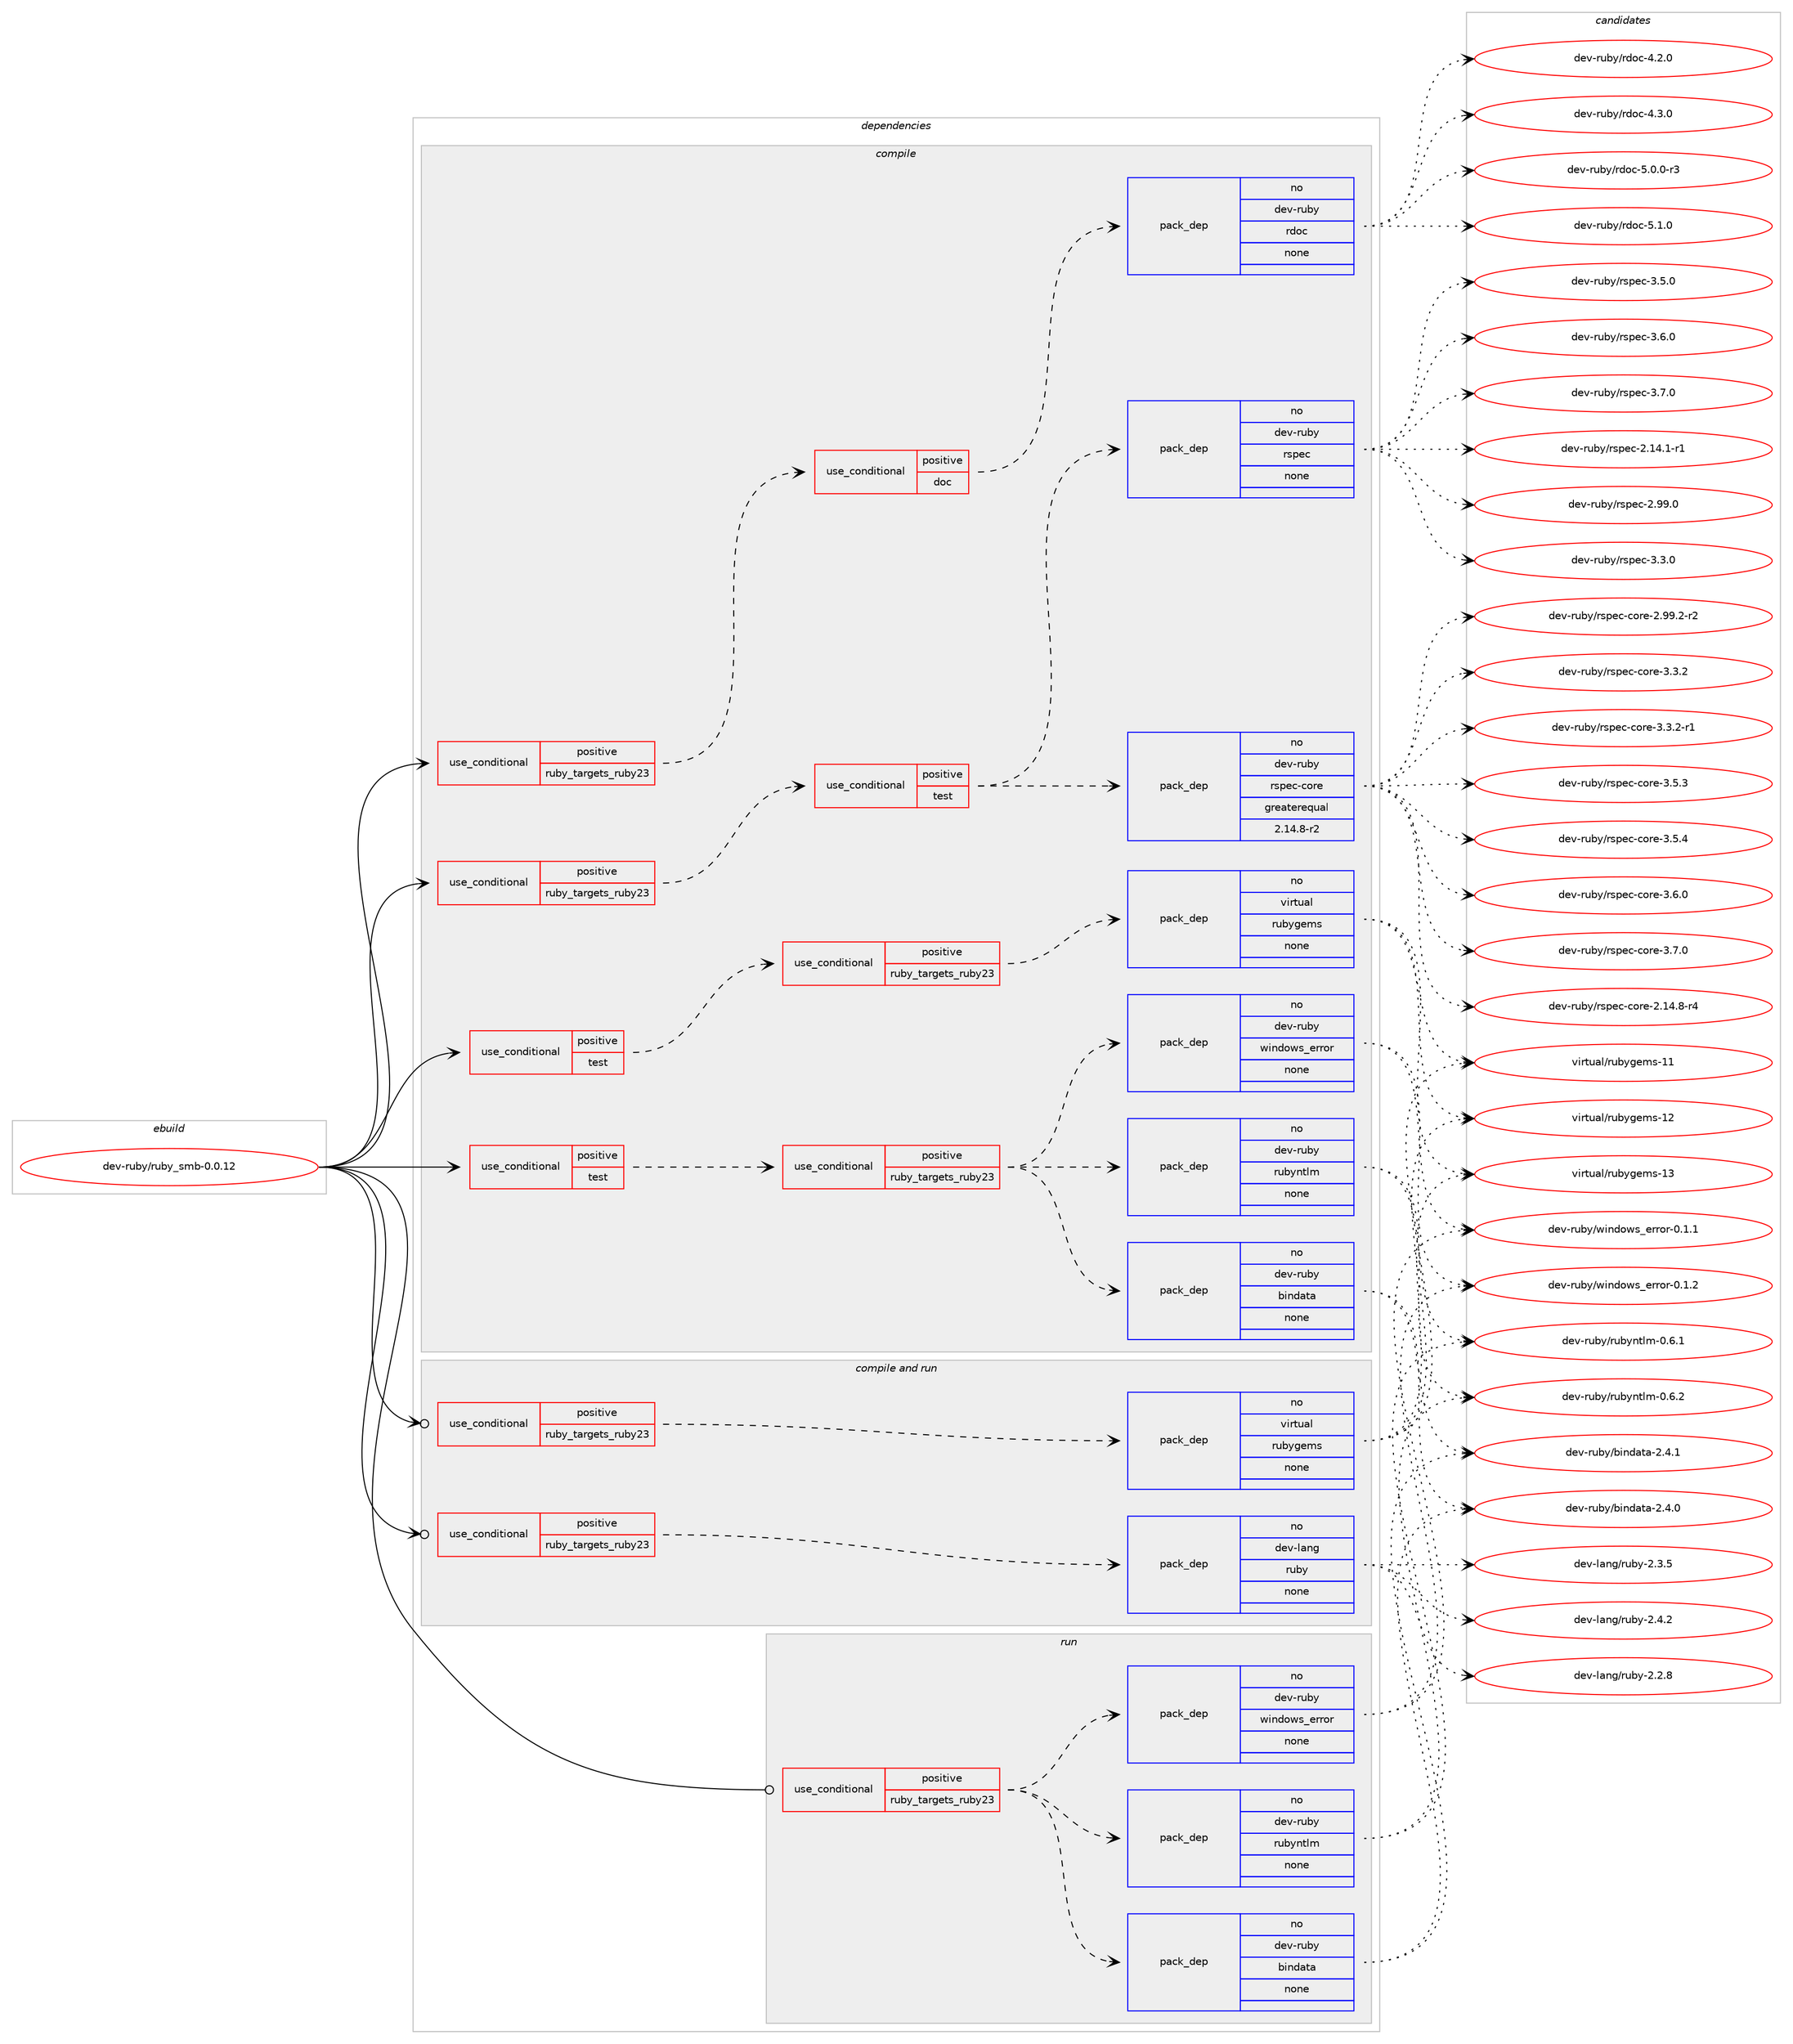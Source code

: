 digraph prolog {

# *************
# Graph options
# *************

newrank=true;
concentrate=true;
compound=true;
graph [rankdir=LR,fontname=Helvetica,fontsize=10,ranksep=1.5];#, ranksep=2.5, nodesep=0.2];
edge  [arrowhead=vee];
node  [fontname=Helvetica,fontsize=10];

# **********
# The ebuild
# **********

subgraph cluster_leftcol {
color=gray;
rank=same;
label=<<i>ebuild</i>>;
id [label="dev-ruby/ruby_smb-0.0.12", color=red, width=4, href="../dev-ruby/ruby_smb-0.0.12.svg"];
}

# ****************
# The dependencies
# ****************

subgraph cluster_midcol {
color=gray;
label=<<i>dependencies</i>>;
subgraph cluster_compile {
fillcolor="#eeeeee";
style=filled;
label=<<i>compile</i>>;
subgraph cond72237 {
dependency269225 [label=<<TABLE BORDER="0" CELLBORDER="1" CELLSPACING="0" CELLPADDING="4"><TR><TD ROWSPAN="3" CELLPADDING="10">use_conditional</TD></TR><TR><TD>positive</TD></TR><TR><TD>ruby_targets_ruby23</TD></TR></TABLE>>, shape=none, color=red];
subgraph cond72238 {
dependency269226 [label=<<TABLE BORDER="0" CELLBORDER="1" CELLSPACING="0" CELLPADDING="4"><TR><TD ROWSPAN="3" CELLPADDING="10">use_conditional</TD></TR><TR><TD>positive</TD></TR><TR><TD>doc</TD></TR></TABLE>>, shape=none, color=red];
subgraph pack192874 {
dependency269227 [label=<<TABLE BORDER="0" CELLBORDER="1" CELLSPACING="0" CELLPADDING="4" WIDTH="220"><TR><TD ROWSPAN="6" CELLPADDING="30">pack_dep</TD></TR><TR><TD WIDTH="110">no</TD></TR><TR><TD>dev-ruby</TD></TR><TR><TD>rdoc</TD></TR><TR><TD>none</TD></TR><TR><TD></TD></TR></TABLE>>, shape=none, color=blue];
}
dependency269226:e -> dependency269227:w [weight=20,style="dashed",arrowhead="vee"];
}
dependency269225:e -> dependency269226:w [weight=20,style="dashed",arrowhead="vee"];
}
id:e -> dependency269225:w [weight=20,style="solid",arrowhead="vee"];
subgraph cond72239 {
dependency269228 [label=<<TABLE BORDER="0" CELLBORDER="1" CELLSPACING="0" CELLPADDING="4"><TR><TD ROWSPAN="3" CELLPADDING="10">use_conditional</TD></TR><TR><TD>positive</TD></TR><TR><TD>ruby_targets_ruby23</TD></TR></TABLE>>, shape=none, color=red];
subgraph cond72240 {
dependency269229 [label=<<TABLE BORDER="0" CELLBORDER="1" CELLSPACING="0" CELLPADDING="4"><TR><TD ROWSPAN="3" CELLPADDING="10">use_conditional</TD></TR><TR><TD>positive</TD></TR><TR><TD>test</TD></TR></TABLE>>, shape=none, color=red];
subgraph pack192875 {
dependency269230 [label=<<TABLE BORDER="0" CELLBORDER="1" CELLSPACING="0" CELLPADDING="4" WIDTH="220"><TR><TD ROWSPAN="6" CELLPADDING="30">pack_dep</TD></TR><TR><TD WIDTH="110">no</TD></TR><TR><TD>dev-ruby</TD></TR><TR><TD>rspec</TD></TR><TR><TD>none</TD></TR><TR><TD></TD></TR></TABLE>>, shape=none, color=blue];
}
dependency269229:e -> dependency269230:w [weight=20,style="dashed",arrowhead="vee"];
subgraph pack192876 {
dependency269231 [label=<<TABLE BORDER="0" CELLBORDER="1" CELLSPACING="0" CELLPADDING="4" WIDTH="220"><TR><TD ROWSPAN="6" CELLPADDING="30">pack_dep</TD></TR><TR><TD WIDTH="110">no</TD></TR><TR><TD>dev-ruby</TD></TR><TR><TD>rspec-core</TD></TR><TR><TD>greaterequal</TD></TR><TR><TD>2.14.8-r2</TD></TR></TABLE>>, shape=none, color=blue];
}
dependency269229:e -> dependency269231:w [weight=20,style="dashed",arrowhead="vee"];
}
dependency269228:e -> dependency269229:w [weight=20,style="dashed",arrowhead="vee"];
}
id:e -> dependency269228:w [weight=20,style="solid",arrowhead="vee"];
subgraph cond72241 {
dependency269232 [label=<<TABLE BORDER="0" CELLBORDER="1" CELLSPACING="0" CELLPADDING="4"><TR><TD ROWSPAN="3" CELLPADDING="10">use_conditional</TD></TR><TR><TD>positive</TD></TR><TR><TD>test</TD></TR></TABLE>>, shape=none, color=red];
subgraph cond72242 {
dependency269233 [label=<<TABLE BORDER="0" CELLBORDER="1" CELLSPACING="0" CELLPADDING="4"><TR><TD ROWSPAN="3" CELLPADDING="10">use_conditional</TD></TR><TR><TD>positive</TD></TR><TR><TD>ruby_targets_ruby23</TD></TR></TABLE>>, shape=none, color=red];
subgraph pack192877 {
dependency269234 [label=<<TABLE BORDER="0" CELLBORDER="1" CELLSPACING="0" CELLPADDING="4" WIDTH="220"><TR><TD ROWSPAN="6" CELLPADDING="30">pack_dep</TD></TR><TR><TD WIDTH="110">no</TD></TR><TR><TD>dev-ruby</TD></TR><TR><TD>bindata</TD></TR><TR><TD>none</TD></TR><TR><TD></TD></TR></TABLE>>, shape=none, color=blue];
}
dependency269233:e -> dependency269234:w [weight=20,style="dashed",arrowhead="vee"];
subgraph pack192878 {
dependency269235 [label=<<TABLE BORDER="0" CELLBORDER="1" CELLSPACING="0" CELLPADDING="4" WIDTH="220"><TR><TD ROWSPAN="6" CELLPADDING="30">pack_dep</TD></TR><TR><TD WIDTH="110">no</TD></TR><TR><TD>dev-ruby</TD></TR><TR><TD>rubyntlm</TD></TR><TR><TD>none</TD></TR><TR><TD></TD></TR></TABLE>>, shape=none, color=blue];
}
dependency269233:e -> dependency269235:w [weight=20,style="dashed",arrowhead="vee"];
subgraph pack192879 {
dependency269236 [label=<<TABLE BORDER="0" CELLBORDER="1" CELLSPACING="0" CELLPADDING="4" WIDTH="220"><TR><TD ROWSPAN="6" CELLPADDING="30">pack_dep</TD></TR><TR><TD WIDTH="110">no</TD></TR><TR><TD>dev-ruby</TD></TR><TR><TD>windows_error</TD></TR><TR><TD>none</TD></TR><TR><TD></TD></TR></TABLE>>, shape=none, color=blue];
}
dependency269233:e -> dependency269236:w [weight=20,style="dashed",arrowhead="vee"];
}
dependency269232:e -> dependency269233:w [weight=20,style="dashed",arrowhead="vee"];
}
id:e -> dependency269232:w [weight=20,style="solid",arrowhead="vee"];
subgraph cond72243 {
dependency269237 [label=<<TABLE BORDER="0" CELLBORDER="1" CELLSPACING="0" CELLPADDING="4"><TR><TD ROWSPAN="3" CELLPADDING="10">use_conditional</TD></TR><TR><TD>positive</TD></TR><TR><TD>test</TD></TR></TABLE>>, shape=none, color=red];
subgraph cond72244 {
dependency269238 [label=<<TABLE BORDER="0" CELLBORDER="1" CELLSPACING="0" CELLPADDING="4"><TR><TD ROWSPAN="3" CELLPADDING="10">use_conditional</TD></TR><TR><TD>positive</TD></TR><TR><TD>ruby_targets_ruby23</TD></TR></TABLE>>, shape=none, color=red];
subgraph pack192880 {
dependency269239 [label=<<TABLE BORDER="0" CELLBORDER="1" CELLSPACING="0" CELLPADDING="4" WIDTH="220"><TR><TD ROWSPAN="6" CELLPADDING="30">pack_dep</TD></TR><TR><TD WIDTH="110">no</TD></TR><TR><TD>virtual</TD></TR><TR><TD>rubygems</TD></TR><TR><TD>none</TD></TR><TR><TD></TD></TR></TABLE>>, shape=none, color=blue];
}
dependency269238:e -> dependency269239:w [weight=20,style="dashed",arrowhead="vee"];
}
dependency269237:e -> dependency269238:w [weight=20,style="dashed",arrowhead="vee"];
}
id:e -> dependency269237:w [weight=20,style="solid",arrowhead="vee"];
}
subgraph cluster_compileandrun {
fillcolor="#eeeeee";
style=filled;
label=<<i>compile and run</i>>;
subgraph cond72245 {
dependency269240 [label=<<TABLE BORDER="0" CELLBORDER="1" CELLSPACING="0" CELLPADDING="4"><TR><TD ROWSPAN="3" CELLPADDING="10">use_conditional</TD></TR><TR><TD>positive</TD></TR><TR><TD>ruby_targets_ruby23</TD></TR></TABLE>>, shape=none, color=red];
subgraph pack192881 {
dependency269241 [label=<<TABLE BORDER="0" CELLBORDER="1" CELLSPACING="0" CELLPADDING="4" WIDTH="220"><TR><TD ROWSPAN="6" CELLPADDING="30">pack_dep</TD></TR><TR><TD WIDTH="110">no</TD></TR><TR><TD>dev-lang</TD></TR><TR><TD>ruby</TD></TR><TR><TD>none</TD></TR><TR><TD></TD></TR></TABLE>>, shape=none, color=blue];
}
dependency269240:e -> dependency269241:w [weight=20,style="dashed",arrowhead="vee"];
}
id:e -> dependency269240:w [weight=20,style="solid",arrowhead="odotvee"];
subgraph cond72246 {
dependency269242 [label=<<TABLE BORDER="0" CELLBORDER="1" CELLSPACING="0" CELLPADDING="4"><TR><TD ROWSPAN="3" CELLPADDING="10">use_conditional</TD></TR><TR><TD>positive</TD></TR><TR><TD>ruby_targets_ruby23</TD></TR></TABLE>>, shape=none, color=red];
subgraph pack192882 {
dependency269243 [label=<<TABLE BORDER="0" CELLBORDER="1" CELLSPACING="0" CELLPADDING="4" WIDTH="220"><TR><TD ROWSPAN="6" CELLPADDING="30">pack_dep</TD></TR><TR><TD WIDTH="110">no</TD></TR><TR><TD>virtual</TD></TR><TR><TD>rubygems</TD></TR><TR><TD>none</TD></TR><TR><TD></TD></TR></TABLE>>, shape=none, color=blue];
}
dependency269242:e -> dependency269243:w [weight=20,style="dashed",arrowhead="vee"];
}
id:e -> dependency269242:w [weight=20,style="solid",arrowhead="odotvee"];
}
subgraph cluster_run {
fillcolor="#eeeeee";
style=filled;
label=<<i>run</i>>;
subgraph cond72247 {
dependency269244 [label=<<TABLE BORDER="0" CELLBORDER="1" CELLSPACING="0" CELLPADDING="4"><TR><TD ROWSPAN="3" CELLPADDING="10">use_conditional</TD></TR><TR><TD>positive</TD></TR><TR><TD>ruby_targets_ruby23</TD></TR></TABLE>>, shape=none, color=red];
subgraph pack192883 {
dependency269245 [label=<<TABLE BORDER="0" CELLBORDER="1" CELLSPACING="0" CELLPADDING="4" WIDTH="220"><TR><TD ROWSPAN="6" CELLPADDING="30">pack_dep</TD></TR><TR><TD WIDTH="110">no</TD></TR><TR><TD>dev-ruby</TD></TR><TR><TD>bindata</TD></TR><TR><TD>none</TD></TR><TR><TD></TD></TR></TABLE>>, shape=none, color=blue];
}
dependency269244:e -> dependency269245:w [weight=20,style="dashed",arrowhead="vee"];
subgraph pack192884 {
dependency269246 [label=<<TABLE BORDER="0" CELLBORDER="1" CELLSPACING="0" CELLPADDING="4" WIDTH="220"><TR><TD ROWSPAN="6" CELLPADDING="30">pack_dep</TD></TR><TR><TD WIDTH="110">no</TD></TR><TR><TD>dev-ruby</TD></TR><TR><TD>rubyntlm</TD></TR><TR><TD>none</TD></TR><TR><TD></TD></TR></TABLE>>, shape=none, color=blue];
}
dependency269244:e -> dependency269246:w [weight=20,style="dashed",arrowhead="vee"];
subgraph pack192885 {
dependency269247 [label=<<TABLE BORDER="0" CELLBORDER="1" CELLSPACING="0" CELLPADDING="4" WIDTH="220"><TR><TD ROWSPAN="6" CELLPADDING="30">pack_dep</TD></TR><TR><TD WIDTH="110">no</TD></TR><TR><TD>dev-ruby</TD></TR><TR><TD>windows_error</TD></TR><TR><TD>none</TD></TR><TR><TD></TD></TR></TABLE>>, shape=none, color=blue];
}
dependency269244:e -> dependency269247:w [weight=20,style="dashed",arrowhead="vee"];
}
id:e -> dependency269244:w [weight=20,style="solid",arrowhead="odot"];
}
}

# **************
# The candidates
# **************

subgraph cluster_choices {
rank=same;
color=gray;
label=<<i>candidates</i>>;

subgraph choice192874 {
color=black;
nodesep=1;
choice10010111845114117981214711410011199455246504648 [label="dev-ruby/rdoc-4.2.0", color=red, width=4,href="../dev-ruby/rdoc-4.2.0.svg"];
choice10010111845114117981214711410011199455246514648 [label="dev-ruby/rdoc-4.3.0", color=red, width=4,href="../dev-ruby/rdoc-4.3.0.svg"];
choice100101118451141179812147114100111994553464846484511451 [label="dev-ruby/rdoc-5.0.0-r3", color=red, width=4,href="../dev-ruby/rdoc-5.0.0-r3.svg"];
choice10010111845114117981214711410011199455346494648 [label="dev-ruby/rdoc-5.1.0", color=red, width=4,href="../dev-ruby/rdoc-5.1.0.svg"];
dependency269227:e -> choice10010111845114117981214711410011199455246504648:w [style=dotted,weight="100"];
dependency269227:e -> choice10010111845114117981214711410011199455246514648:w [style=dotted,weight="100"];
dependency269227:e -> choice100101118451141179812147114100111994553464846484511451:w [style=dotted,weight="100"];
dependency269227:e -> choice10010111845114117981214711410011199455346494648:w [style=dotted,weight="100"];
}
subgraph choice192875 {
color=black;
nodesep=1;
choice10010111845114117981214711411511210199455046495246494511449 [label="dev-ruby/rspec-2.14.1-r1", color=red, width=4,href="../dev-ruby/rspec-2.14.1-r1.svg"];
choice1001011184511411798121471141151121019945504657574648 [label="dev-ruby/rspec-2.99.0", color=red, width=4,href="../dev-ruby/rspec-2.99.0.svg"];
choice10010111845114117981214711411511210199455146514648 [label="dev-ruby/rspec-3.3.0", color=red, width=4,href="../dev-ruby/rspec-3.3.0.svg"];
choice10010111845114117981214711411511210199455146534648 [label="dev-ruby/rspec-3.5.0", color=red, width=4,href="../dev-ruby/rspec-3.5.0.svg"];
choice10010111845114117981214711411511210199455146544648 [label="dev-ruby/rspec-3.6.0", color=red, width=4,href="../dev-ruby/rspec-3.6.0.svg"];
choice10010111845114117981214711411511210199455146554648 [label="dev-ruby/rspec-3.7.0", color=red, width=4,href="../dev-ruby/rspec-3.7.0.svg"];
dependency269230:e -> choice10010111845114117981214711411511210199455046495246494511449:w [style=dotted,weight="100"];
dependency269230:e -> choice1001011184511411798121471141151121019945504657574648:w [style=dotted,weight="100"];
dependency269230:e -> choice10010111845114117981214711411511210199455146514648:w [style=dotted,weight="100"];
dependency269230:e -> choice10010111845114117981214711411511210199455146534648:w [style=dotted,weight="100"];
dependency269230:e -> choice10010111845114117981214711411511210199455146544648:w [style=dotted,weight="100"];
dependency269230:e -> choice10010111845114117981214711411511210199455146554648:w [style=dotted,weight="100"];
}
subgraph choice192876 {
color=black;
nodesep=1;
choice100101118451141179812147114115112101994599111114101455046495246564511452 [label="dev-ruby/rspec-core-2.14.8-r4", color=red, width=4,href="../dev-ruby/rspec-core-2.14.8-r4.svg"];
choice100101118451141179812147114115112101994599111114101455046575746504511450 [label="dev-ruby/rspec-core-2.99.2-r2", color=red, width=4,href="../dev-ruby/rspec-core-2.99.2-r2.svg"];
choice100101118451141179812147114115112101994599111114101455146514650 [label="dev-ruby/rspec-core-3.3.2", color=red, width=4,href="../dev-ruby/rspec-core-3.3.2.svg"];
choice1001011184511411798121471141151121019945991111141014551465146504511449 [label="dev-ruby/rspec-core-3.3.2-r1", color=red, width=4,href="../dev-ruby/rspec-core-3.3.2-r1.svg"];
choice100101118451141179812147114115112101994599111114101455146534651 [label="dev-ruby/rspec-core-3.5.3", color=red, width=4,href="../dev-ruby/rspec-core-3.5.3.svg"];
choice100101118451141179812147114115112101994599111114101455146534652 [label="dev-ruby/rspec-core-3.5.4", color=red, width=4,href="../dev-ruby/rspec-core-3.5.4.svg"];
choice100101118451141179812147114115112101994599111114101455146544648 [label="dev-ruby/rspec-core-3.6.0", color=red, width=4,href="../dev-ruby/rspec-core-3.6.0.svg"];
choice100101118451141179812147114115112101994599111114101455146554648 [label="dev-ruby/rspec-core-3.7.0", color=red, width=4,href="../dev-ruby/rspec-core-3.7.0.svg"];
dependency269231:e -> choice100101118451141179812147114115112101994599111114101455046495246564511452:w [style=dotted,weight="100"];
dependency269231:e -> choice100101118451141179812147114115112101994599111114101455046575746504511450:w [style=dotted,weight="100"];
dependency269231:e -> choice100101118451141179812147114115112101994599111114101455146514650:w [style=dotted,weight="100"];
dependency269231:e -> choice1001011184511411798121471141151121019945991111141014551465146504511449:w [style=dotted,weight="100"];
dependency269231:e -> choice100101118451141179812147114115112101994599111114101455146534651:w [style=dotted,weight="100"];
dependency269231:e -> choice100101118451141179812147114115112101994599111114101455146534652:w [style=dotted,weight="100"];
dependency269231:e -> choice100101118451141179812147114115112101994599111114101455146544648:w [style=dotted,weight="100"];
dependency269231:e -> choice100101118451141179812147114115112101994599111114101455146554648:w [style=dotted,weight="100"];
}
subgraph choice192877 {
color=black;
nodesep=1;
choice100101118451141179812147981051101009711697455046524648 [label="dev-ruby/bindata-2.4.0", color=red, width=4,href="../dev-ruby/bindata-2.4.0.svg"];
choice100101118451141179812147981051101009711697455046524649 [label="dev-ruby/bindata-2.4.1", color=red, width=4,href="../dev-ruby/bindata-2.4.1.svg"];
dependency269234:e -> choice100101118451141179812147981051101009711697455046524648:w [style=dotted,weight="100"];
dependency269234:e -> choice100101118451141179812147981051101009711697455046524649:w [style=dotted,weight="100"];
}
subgraph choice192878 {
color=black;
nodesep=1;
choice10010111845114117981214711411798121110116108109454846544649 [label="dev-ruby/rubyntlm-0.6.1", color=red, width=4,href="../dev-ruby/rubyntlm-0.6.1.svg"];
choice10010111845114117981214711411798121110116108109454846544650 [label="dev-ruby/rubyntlm-0.6.2", color=red, width=4,href="../dev-ruby/rubyntlm-0.6.2.svg"];
dependency269235:e -> choice10010111845114117981214711411798121110116108109454846544649:w [style=dotted,weight="100"];
dependency269235:e -> choice10010111845114117981214711411798121110116108109454846544650:w [style=dotted,weight="100"];
}
subgraph choice192879 {
color=black;
nodesep=1;
choice10010111845114117981214711910511010011111911595101114114111114454846494649 [label="dev-ruby/windows_error-0.1.1", color=red, width=4,href="../dev-ruby/windows_error-0.1.1.svg"];
choice10010111845114117981214711910511010011111911595101114114111114454846494650 [label="dev-ruby/windows_error-0.1.2", color=red, width=4,href="../dev-ruby/windows_error-0.1.2.svg"];
dependency269236:e -> choice10010111845114117981214711910511010011111911595101114114111114454846494649:w [style=dotted,weight="100"];
dependency269236:e -> choice10010111845114117981214711910511010011111911595101114114111114454846494650:w [style=dotted,weight="100"];
}
subgraph choice192880 {
color=black;
nodesep=1;
choice118105114116117971084711411798121103101109115454949 [label="virtual/rubygems-11", color=red, width=4,href="../virtual/rubygems-11.svg"];
choice118105114116117971084711411798121103101109115454950 [label="virtual/rubygems-12", color=red, width=4,href="../virtual/rubygems-12.svg"];
choice118105114116117971084711411798121103101109115454951 [label="virtual/rubygems-13", color=red, width=4,href="../virtual/rubygems-13.svg"];
dependency269239:e -> choice118105114116117971084711411798121103101109115454949:w [style=dotted,weight="100"];
dependency269239:e -> choice118105114116117971084711411798121103101109115454950:w [style=dotted,weight="100"];
dependency269239:e -> choice118105114116117971084711411798121103101109115454951:w [style=dotted,weight="100"];
}
subgraph choice192881 {
color=black;
nodesep=1;
choice10010111845108971101034711411798121455046504656 [label="dev-lang/ruby-2.2.8", color=red, width=4,href="../dev-lang/ruby-2.2.8.svg"];
choice10010111845108971101034711411798121455046514653 [label="dev-lang/ruby-2.3.5", color=red, width=4,href="../dev-lang/ruby-2.3.5.svg"];
choice10010111845108971101034711411798121455046524650 [label="dev-lang/ruby-2.4.2", color=red, width=4,href="../dev-lang/ruby-2.4.2.svg"];
dependency269241:e -> choice10010111845108971101034711411798121455046504656:w [style=dotted,weight="100"];
dependency269241:e -> choice10010111845108971101034711411798121455046514653:w [style=dotted,weight="100"];
dependency269241:e -> choice10010111845108971101034711411798121455046524650:w [style=dotted,weight="100"];
}
subgraph choice192882 {
color=black;
nodesep=1;
choice118105114116117971084711411798121103101109115454949 [label="virtual/rubygems-11", color=red, width=4,href="../virtual/rubygems-11.svg"];
choice118105114116117971084711411798121103101109115454950 [label="virtual/rubygems-12", color=red, width=4,href="../virtual/rubygems-12.svg"];
choice118105114116117971084711411798121103101109115454951 [label="virtual/rubygems-13", color=red, width=4,href="../virtual/rubygems-13.svg"];
dependency269243:e -> choice118105114116117971084711411798121103101109115454949:w [style=dotted,weight="100"];
dependency269243:e -> choice118105114116117971084711411798121103101109115454950:w [style=dotted,weight="100"];
dependency269243:e -> choice118105114116117971084711411798121103101109115454951:w [style=dotted,weight="100"];
}
subgraph choice192883 {
color=black;
nodesep=1;
choice100101118451141179812147981051101009711697455046524648 [label="dev-ruby/bindata-2.4.0", color=red, width=4,href="../dev-ruby/bindata-2.4.0.svg"];
choice100101118451141179812147981051101009711697455046524649 [label="dev-ruby/bindata-2.4.1", color=red, width=4,href="../dev-ruby/bindata-2.4.1.svg"];
dependency269245:e -> choice100101118451141179812147981051101009711697455046524648:w [style=dotted,weight="100"];
dependency269245:e -> choice100101118451141179812147981051101009711697455046524649:w [style=dotted,weight="100"];
}
subgraph choice192884 {
color=black;
nodesep=1;
choice10010111845114117981214711411798121110116108109454846544649 [label="dev-ruby/rubyntlm-0.6.1", color=red, width=4,href="../dev-ruby/rubyntlm-0.6.1.svg"];
choice10010111845114117981214711411798121110116108109454846544650 [label="dev-ruby/rubyntlm-0.6.2", color=red, width=4,href="../dev-ruby/rubyntlm-0.6.2.svg"];
dependency269246:e -> choice10010111845114117981214711411798121110116108109454846544649:w [style=dotted,weight="100"];
dependency269246:e -> choice10010111845114117981214711411798121110116108109454846544650:w [style=dotted,weight="100"];
}
subgraph choice192885 {
color=black;
nodesep=1;
choice10010111845114117981214711910511010011111911595101114114111114454846494649 [label="dev-ruby/windows_error-0.1.1", color=red, width=4,href="../dev-ruby/windows_error-0.1.1.svg"];
choice10010111845114117981214711910511010011111911595101114114111114454846494650 [label="dev-ruby/windows_error-0.1.2", color=red, width=4,href="../dev-ruby/windows_error-0.1.2.svg"];
dependency269247:e -> choice10010111845114117981214711910511010011111911595101114114111114454846494649:w [style=dotted,weight="100"];
dependency269247:e -> choice10010111845114117981214711910511010011111911595101114114111114454846494650:w [style=dotted,weight="100"];
}
}

}
